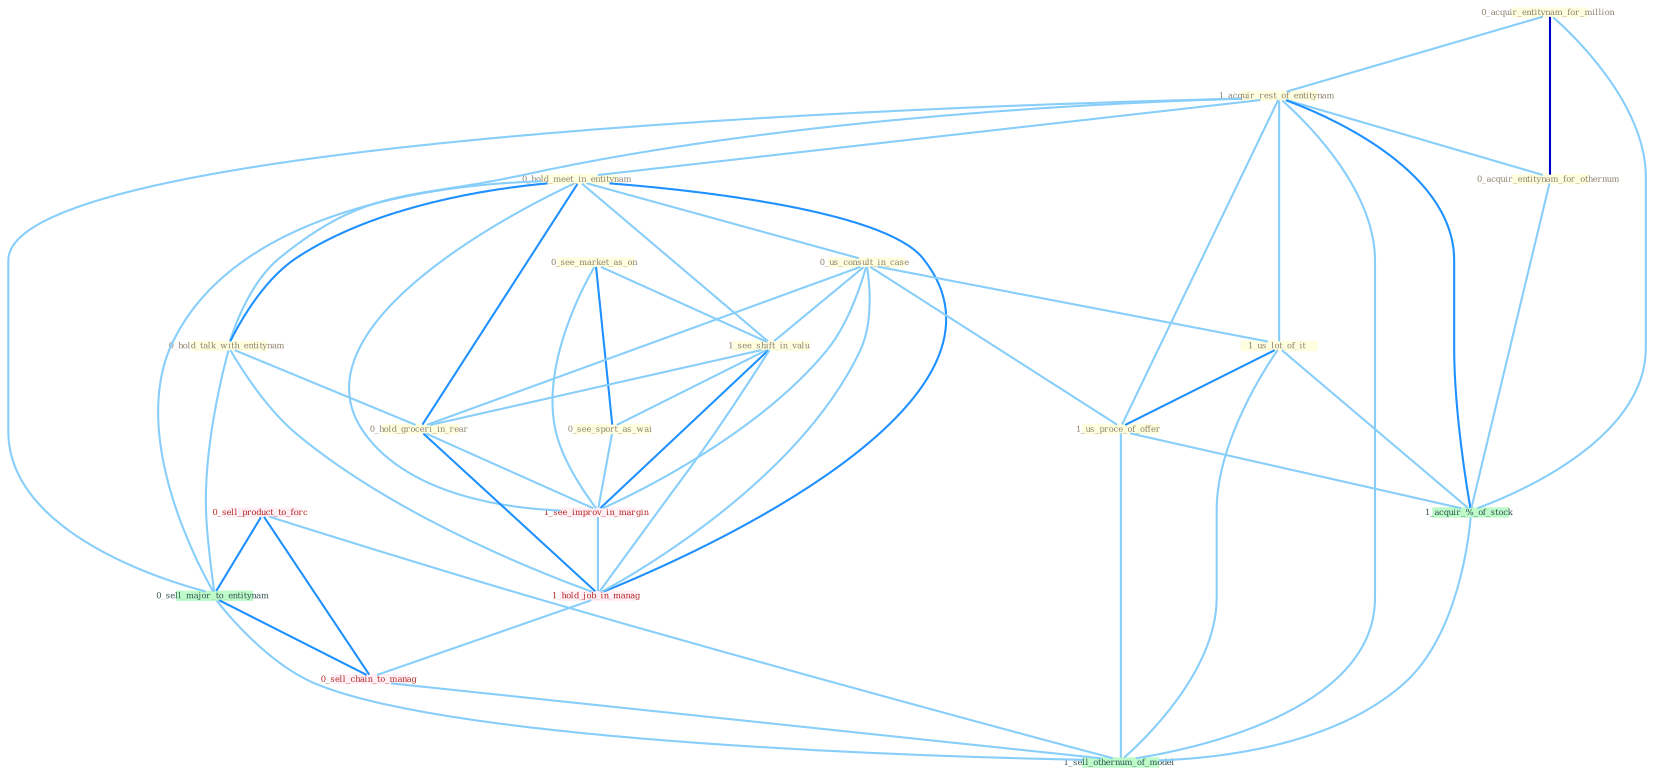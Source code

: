 Graph G{ 
    node
    [shape=polygon,style=filled,width=.5,height=.06,color="#BDFCC9",fixedsize=true,fontsize=4,
    fontcolor="#2f4f4f"];
    {node
    [color="#ffffe0", fontcolor="#8b7d6b"] "0_acquir_entitynam_for_million " "1_acquir_rest_of_entitynam " "0_see_market_as_on " "0_hold_meet_in_entitynam " "0_us_consult_in_case " "1_us_lot_of_it " "1_us_proce_of_offer " "0_hold_talk_with_entitynam " "1_see_shift_in_valu " "0_hold_groceri_in_rear " "0_see_sport_as_wai " "0_acquir_entitynam_for_othernum "}
{node [color="#fff0f5", fontcolor="#b22222"] "1_see_improv_in_margin " "1_hold_job_in_manag " "0_sell_product_to_forc " "0_sell_chain_to_manag "}
edge [color="#B0E2FF"];

	"0_acquir_entitynam_for_million " -- "1_acquir_rest_of_entitynam " [w="1", color="#87cefa" ];
	"0_acquir_entitynam_for_million " -- "0_acquir_entitynam_for_othernum " [w="3", color="#0000cd" , len=0.6];
	"0_acquir_entitynam_for_million " -- "1_acquir_%_of_stock " [w="1", color="#87cefa" ];
	"1_acquir_rest_of_entitynam " -- "0_hold_meet_in_entitynam " [w="1", color="#87cefa" ];
	"1_acquir_rest_of_entitynam " -- "1_us_lot_of_it " [w="1", color="#87cefa" ];
	"1_acquir_rest_of_entitynam " -- "1_us_proce_of_offer " [w="1", color="#87cefa" ];
	"1_acquir_rest_of_entitynam " -- "0_hold_talk_with_entitynam " [w="1", color="#87cefa" ];
	"1_acquir_rest_of_entitynam " -- "0_acquir_entitynam_for_othernum " [w="1", color="#87cefa" ];
	"1_acquir_rest_of_entitynam " -- "1_acquir_%_of_stock " [w="2", color="#1e90ff" , len=0.8];
	"1_acquir_rest_of_entitynam " -- "0_sell_major_to_entitynam " [w="1", color="#87cefa" ];
	"1_acquir_rest_of_entitynam " -- "1_sell_othernum_of_model " [w="1", color="#87cefa" ];
	"0_see_market_as_on " -- "1_see_shift_in_valu " [w="1", color="#87cefa" ];
	"0_see_market_as_on " -- "0_see_sport_as_wai " [w="2", color="#1e90ff" , len=0.8];
	"0_see_market_as_on " -- "1_see_improv_in_margin " [w="1", color="#87cefa" ];
	"0_hold_meet_in_entitynam " -- "0_us_consult_in_case " [w="1", color="#87cefa" ];
	"0_hold_meet_in_entitynam " -- "0_hold_talk_with_entitynam " [w="2", color="#1e90ff" , len=0.8];
	"0_hold_meet_in_entitynam " -- "1_see_shift_in_valu " [w="1", color="#87cefa" ];
	"0_hold_meet_in_entitynam " -- "0_hold_groceri_in_rear " [w="2", color="#1e90ff" , len=0.8];
	"0_hold_meet_in_entitynam " -- "1_see_improv_in_margin " [w="1", color="#87cefa" ];
	"0_hold_meet_in_entitynam " -- "1_hold_job_in_manag " [w="2", color="#1e90ff" , len=0.8];
	"0_hold_meet_in_entitynam " -- "0_sell_major_to_entitynam " [w="1", color="#87cefa" ];
	"0_us_consult_in_case " -- "1_us_lot_of_it " [w="1", color="#87cefa" ];
	"0_us_consult_in_case " -- "1_us_proce_of_offer " [w="1", color="#87cefa" ];
	"0_us_consult_in_case " -- "1_see_shift_in_valu " [w="1", color="#87cefa" ];
	"0_us_consult_in_case " -- "0_hold_groceri_in_rear " [w="1", color="#87cefa" ];
	"0_us_consult_in_case " -- "1_see_improv_in_margin " [w="1", color="#87cefa" ];
	"0_us_consult_in_case " -- "1_hold_job_in_manag " [w="1", color="#87cefa" ];
	"1_us_lot_of_it " -- "1_us_proce_of_offer " [w="2", color="#1e90ff" , len=0.8];
	"1_us_lot_of_it " -- "1_acquir_%_of_stock " [w="1", color="#87cefa" ];
	"1_us_lot_of_it " -- "1_sell_othernum_of_model " [w="1", color="#87cefa" ];
	"1_us_proce_of_offer " -- "1_acquir_%_of_stock " [w="1", color="#87cefa" ];
	"1_us_proce_of_offer " -- "1_sell_othernum_of_model " [w="1", color="#87cefa" ];
	"0_hold_talk_with_entitynam " -- "0_hold_groceri_in_rear " [w="1", color="#87cefa" ];
	"0_hold_talk_with_entitynam " -- "1_hold_job_in_manag " [w="1", color="#87cefa" ];
	"0_hold_talk_with_entitynam " -- "0_sell_major_to_entitynam " [w="1", color="#87cefa" ];
	"1_see_shift_in_valu " -- "0_hold_groceri_in_rear " [w="1", color="#87cefa" ];
	"1_see_shift_in_valu " -- "0_see_sport_as_wai " [w="1", color="#87cefa" ];
	"1_see_shift_in_valu " -- "1_see_improv_in_margin " [w="2", color="#1e90ff" , len=0.8];
	"1_see_shift_in_valu " -- "1_hold_job_in_manag " [w="1", color="#87cefa" ];
	"0_hold_groceri_in_rear " -- "1_see_improv_in_margin " [w="1", color="#87cefa" ];
	"0_hold_groceri_in_rear " -- "1_hold_job_in_manag " [w="2", color="#1e90ff" , len=0.8];
	"0_see_sport_as_wai " -- "1_see_improv_in_margin " [w="1", color="#87cefa" ];
	"0_acquir_entitynam_for_othernum " -- "1_acquir_%_of_stock " [w="1", color="#87cefa" ];
	"1_see_improv_in_margin " -- "1_hold_job_in_manag " [w="1", color="#87cefa" ];
	"1_acquir_%_of_stock " -- "1_sell_othernum_of_model " [w="1", color="#87cefa" ];
	"1_hold_job_in_manag " -- "0_sell_chain_to_manag " [w="1", color="#87cefa" ];
	"0_sell_product_to_forc " -- "0_sell_major_to_entitynam " [w="2", color="#1e90ff" , len=0.8];
	"0_sell_product_to_forc " -- "0_sell_chain_to_manag " [w="2", color="#1e90ff" , len=0.8];
	"0_sell_product_to_forc " -- "1_sell_othernum_of_model " [w="1", color="#87cefa" ];
	"0_sell_major_to_entitynam " -- "0_sell_chain_to_manag " [w="2", color="#1e90ff" , len=0.8];
	"0_sell_major_to_entitynam " -- "1_sell_othernum_of_model " [w="1", color="#87cefa" ];
	"0_sell_chain_to_manag " -- "1_sell_othernum_of_model " [w="1", color="#87cefa" ];
}